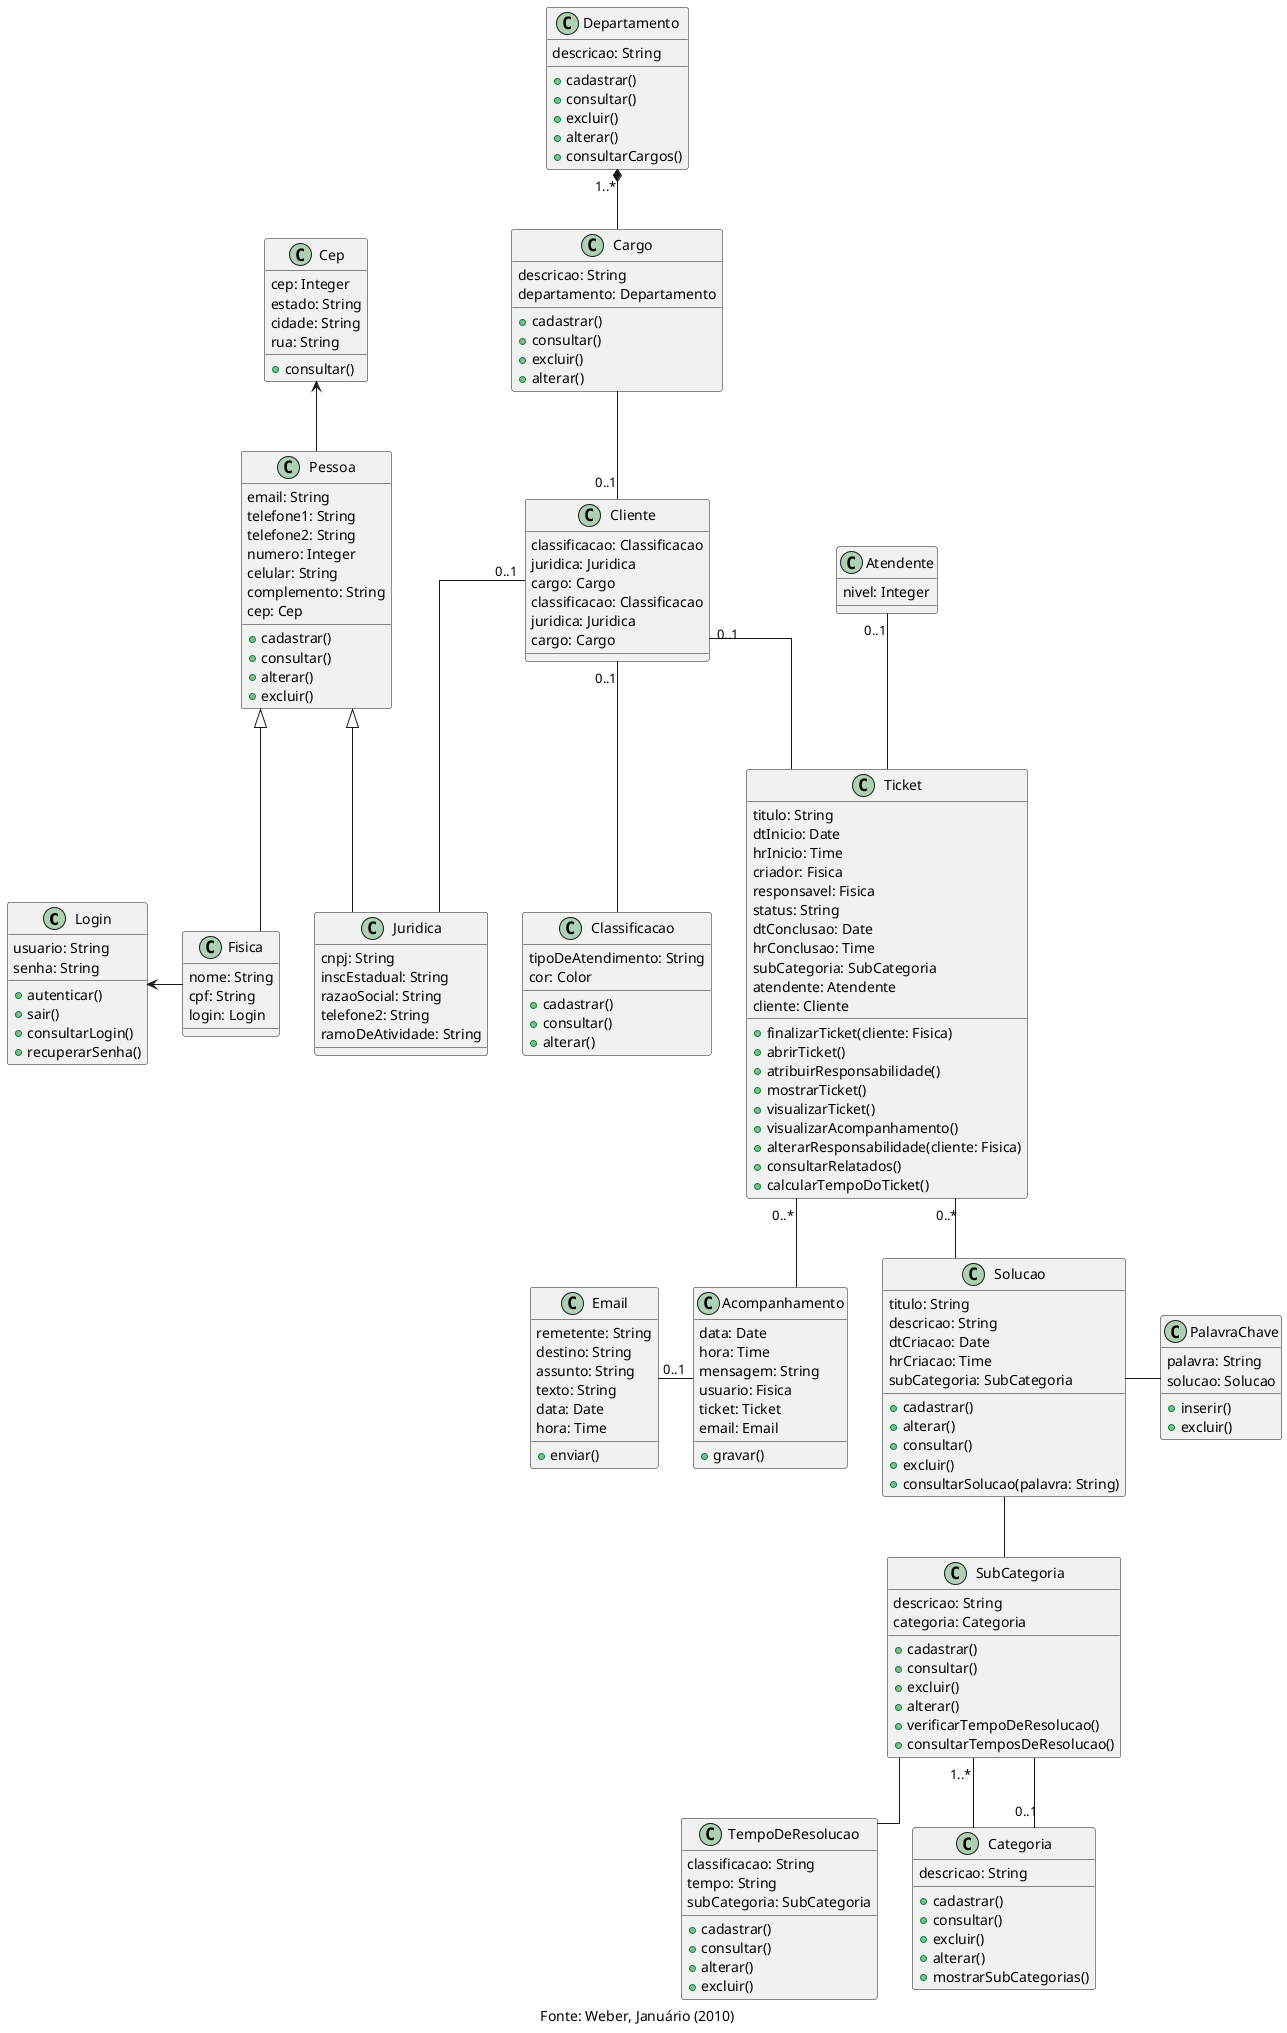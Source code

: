 @startuml

skinparam linetype ortho
caption Fonte: Weber, Januário (2010)

class Login {
    usuario: String
    senha: String
    + autenticar()
    + sair()
    + consultarLogin()
    + recuperarSenha()
}

class Pessoa {
    email: String
    telefone1: String
    telefone2: String
    numero: Integer
    celular: String
    complemento: String
    cep: Cep
    + cadastrar()
    + consultar()
    + alterar()
    + excluir()
}

class Cep {
    cep: Integer
    estado: String
    cidade: String
    rua: String
    + consultar()
}

class Fisica {
    nome: String
    cpf: String
    login: Login
}

class Juridica {
    cnpj: String
    inscEstadual: String
    razaoSocial: String
    telefone2: String
    ramoDeAtividade: String
}

class Classificacao {
    tipoDeAtendimento: String
    cor: Color
    + cadastrar()
    + consultar()
    + alterar()
}

class Cargo {
    descricao: String
    departamento: Departamento
    + cadastrar()
    + consultar()
    + excluir()
    + alterar()
}

class Departamento {
    descricao: String
    + cadastrar()
    + consultar()
    + excluir()
    + alterar()
    + consultarCargos()
}

class Cliente {
    classificacao: Classificacao
    juridica: Juridica
    cargo: Cargo
}


class SubCategoria {
    descricao: String
    categoria: Categoria
    + cadastrar()
    + consultar()
    + excluir()
    + alterar()
    + verificarTempoDeResolucao()
    + consultarTemposDeResolucao()
}

class TempoDeResolucao {
    classificacao: String
    tempo: String
    subCategoria: SubCategoria
    + cadastrar()
    + consultar()
    + alterar()
    + excluir()
}


class Atendente {
    nivel: Integer
}

class Cliente {
    classificacao: Classificacao
    juridica: Juridica
    cargo: Cargo
}


class Categoria {
    descricao: String
    + cadastrar()
    + consultar()
    + excluir()
    + alterar()
    + mostrarSubCategorias()
}

class Email {
    remetente: String
    destino: String
    assunto: String
    texto: String
    data: Date
    hora: Time
    + enviar()
}

class Ticket {
    titulo: String
    dtInicio: Date
    hrInicio: Time
    criador: Fisica
    responsavel: Fisica
    status: String
    dtConclusao: Date
    hrConclusao: Time
    subCategoria: SubCategoria
    atendente: Atendente
    cliente: Cliente
    + finalizarTicket(cliente: Fisica)
    + abrirTicket()
    + atribuirResponsabilidade()
    + mostrarTicket()
    + visualizarTicket()
    + visualizarAcompanhamento()
    + alterarResponsabilidade(cliente: Fisica)
    + consultarRelatados()
    + calcularTempoDoTicket()
}

class Acompanhamento {
    data: Date
    hora: Time
    mensagem: String
    usuario: Fisica
    ticket: Ticket
    email: Email
    + gravar()
}

class Solucao {
    titulo: String
    descricao: String
    dtCriacao: Date
    hrCriacao: Time
    subCategoria: SubCategoria
    + cadastrar()
    + alterar()
    + consultar()
    + excluir()
    + consultarSolucao(palavra: String)
}

class PalavraChave {
    palavra: String
    solucao: Solucao
    + inserir()
    + excluir()
}

''=========================  RELACOES  ==================================

Fisica -l-> Login
Pessoa <|-- Juridica
Pessoa <|-- Fisica
Pessoa -u-> Cep
Atendente "0..1" -- Ticket
Cliente "0..1" -- Ticket
Cliente "0..1" -- Classificacao
Cliente "0..1" -d- Juridica
Cliente "0..1" -u- Cargo
Cargo -u-* "1..*" Departamento
SubCategoria "1..*" -- Categoria
Solucao -d- SubCategoria
Categoria "0..1" -- SubCategoria
SubCategoria -- TempoDeResolucao
Ticket "0..*" -- Acompanhamento
Ticket "0..*" -d- Solucao
Acompanhamento "0..1" -l- Email
Solucao -r- PalavraChave

@enduml